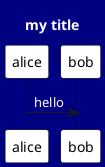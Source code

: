 {
  "sha1": "s555r85xcv9q8wyz5kuzpg7ddi6ep64",
  "insertion": {
    "when": "2024-06-04T17:28:44.685Z",
    "user": "plantuml@gmail.com"
  }
}
@startuml
<style>
document {
  BackGroundColor Navy
}
root {
  FontColor #?black:white
}
sequenceDiagram {
  participant {
    BackGroundColor white
  }
}
</style>
title
my title
endtitle
alice->bob : hello
@enduml
